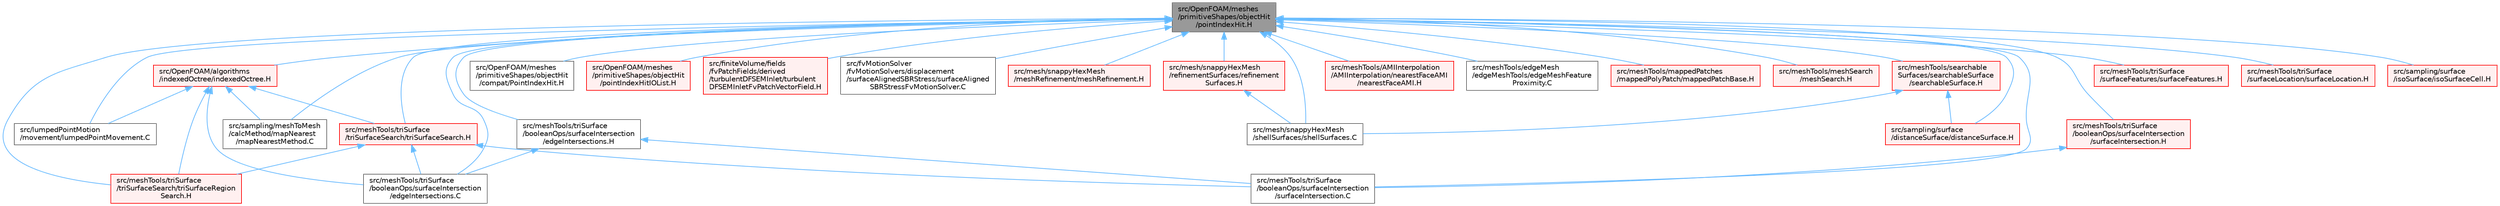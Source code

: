digraph "src/OpenFOAM/meshes/primitiveShapes/objectHit/pointIndexHit.H"
{
 // LATEX_PDF_SIZE
  bgcolor="transparent";
  edge [fontname=Helvetica,fontsize=10,labelfontname=Helvetica,labelfontsize=10];
  node [fontname=Helvetica,fontsize=10,shape=box,height=0.2,width=0.4];
  Node1 [id="Node000001",label="src/OpenFOAM/meshes\l/primitiveShapes/objectHit\l/pointIndexHit.H",height=0.2,width=0.4,color="gray40", fillcolor="grey60", style="filled", fontcolor="black",tooltip=" "];
  Node1 -> Node2 [id="edge1_Node000001_Node000002",dir="back",color="steelblue1",style="solid",tooltip=" "];
  Node2 [id="Node000002",label="src/OpenFOAM/algorithms\l/indexedOctree/indexedOctree.H",height=0.2,width=0.4,color="red", fillcolor="#FFF0F0", style="filled",URL="$indexedOctree_8H.html",tooltip=" "];
  Node2 -> Node41 [id="edge2_Node000002_Node000041",dir="back",color="steelblue1",style="solid",tooltip=" "];
  Node41 [id="Node000041",label="src/lumpedPointMotion\l/movement/lumpedPointMovement.C",height=0.2,width=0.4,color="grey40", fillcolor="white", style="filled",URL="$src_2lumpedPointMotion_2movement_2lumpedPointMovement_8C.html",tooltip=" "];
  Node2 -> Node370 [id="edge3_Node000002_Node000370",dir="back",color="steelblue1",style="solid",tooltip=" "];
  Node370 [id="Node000370",label="src/meshTools/triSurface\l/booleanOps/surfaceIntersection\l/edgeIntersections.C",height=0.2,width=0.4,color="grey40", fillcolor="white", style="filled",URL="$edgeIntersections_8C.html",tooltip=" "];
  Node2 -> Node381 [id="edge4_Node000002_Node000381",dir="back",color="steelblue1",style="solid",tooltip=" "];
  Node381 [id="Node000381",label="src/meshTools/triSurface\l/triSurfaceSearch/triSurfaceRegion\lSearch.H",height=0.2,width=0.4,color="red", fillcolor="#FFF0F0", style="filled",URL="$triSurfaceRegionSearch_8H.html",tooltip=" "];
  Node2 -> Node371 [id="edge5_Node000002_Node000371",dir="back",color="steelblue1",style="solid",tooltip=" "];
  Node371 [id="Node000371",label="src/meshTools/triSurface\l/triSurfaceSearch/triSurfaceSearch.H",height=0.2,width=0.4,color="red", fillcolor="#FFF0F0", style="filled",URL="$triSurfaceSearch_8H.html",tooltip=" "];
  Node371 -> Node370 [id="edge6_Node000371_Node000370",dir="back",color="steelblue1",style="solid",tooltip=" "];
  Node371 -> Node378 [id="edge7_Node000371_Node000378",dir="back",color="steelblue1",style="solid",tooltip=" "];
  Node378 [id="Node000378",label="src/meshTools/triSurface\l/booleanOps/surfaceIntersection\l/surfaceIntersection.C",height=0.2,width=0.4,color="grey40", fillcolor="white", style="filled",URL="$surfaceIntersection_8C.html",tooltip=" "];
  Node371 -> Node381 [id="edge8_Node000371_Node000381",dir="back",color="steelblue1",style="solid",tooltip=" "];
  Node2 -> Node389 [id="edge9_Node000002_Node000389",dir="back",color="steelblue1",style="solid",tooltip=" "];
  Node389 [id="Node000389",label="src/sampling/meshToMesh\l/calcMethod/mapNearest\l/mapNearestMethod.C",height=0.2,width=0.4,color="grey40", fillcolor="white", style="filled",URL="$mapNearestMethod_8C.html",tooltip=" "];
  Node1 -> Node390 [id="edge10_Node000001_Node000390",dir="back",color="steelblue1",style="solid",tooltip=" "];
  Node390 [id="Node000390",label="src/OpenFOAM/meshes\l/primitiveShapes/objectHit\l/compat/PointIndexHit.H",height=0.2,width=0.4,color="grey40", fillcolor="white", style="filled",URL="$PointIndexHit_8H.html",tooltip=" "];
  Node1 -> Node391 [id="edge11_Node000001_Node000391",dir="back",color="steelblue1",style="solid",tooltip=" "];
  Node391 [id="Node000391",label="src/OpenFOAM/meshes\l/primitiveShapes/objectHit\l/pointIndexHitIOList.H",height=0.2,width=0.4,color="red", fillcolor="#FFF0F0", style="filled",URL="$pointIndexHitIOList_8H.html",tooltip=" "];
  Node1 -> Node393 [id="edge12_Node000001_Node000393",dir="back",color="steelblue1",style="solid",tooltip=" "];
  Node393 [id="Node000393",label="src/finiteVolume/fields\l/fvPatchFields/derived\l/turbulentDFSEMInlet/turbulent\lDFSEMInletFvPatchVectorField.H",height=0.2,width=0.4,color="red", fillcolor="#FFF0F0", style="filled",URL="$turbulentDFSEMInletFvPatchVectorField_8H.html",tooltip=" "];
  Node1 -> Node343 [id="edge13_Node000001_Node000343",dir="back",color="steelblue1",style="solid",tooltip=" "];
  Node343 [id="Node000343",label="src/fvMotionSolver\l/fvMotionSolvers/displacement\l/surfaceAlignedSBRStress/surfaceAligned\lSBRStressFvMotionSolver.C",height=0.2,width=0.4,color="grey40", fillcolor="white", style="filled",URL="$surfaceAlignedSBRStressFvMotionSolver_8C.html",tooltip=" "];
  Node1 -> Node41 [id="edge14_Node000001_Node000041",dir="back",color="steelblue1",style="solid",tooltip=" "];
  Node1 -> Node395 [id="edge15_Node000001_Node000395",dir="back",color="steelblue1",style="solid",tooltip=" "];
  Node395 [id="Node000395",label="src/mesh/snappyHexMesh\l/meshRefinement/meshRefinement.H",height=0.2,width=0.4,color="red", fillcolor="#FFF0F0", style="filled",URL="$meshRefinement_8H.html",tooltip=" "];
  Node1 -> Node416 [id="edge16_Node000001_Node000416",dir="back",color="steelblue1",style="solid",tooltip=" "];
  Node416 [id="Node000416",label="src/mesh/snappyHexMesh\l/refinementSurfaces/refinement\lSurfaces.H",height=0.2,width=0.4,color="red", fillcolor="#FFF0F0", style="filled",URL="$refinementSurfaces_8H.html",tooltip=" "];
  Node416 -> Node345 [id="edge17_Node000416_Node000345",dir="back",color="steelblue1",style="solid",tooltip=" "];
  Node345 [id="Node000345",label="src/mesh/snappyHexMesh\l/shellSurfaces/shellSurfaces.C",height=0.2,width=0.4,color="grey40", fillcolor="white", style="filled",URL="$shellSurfaces_8C.html",tooltip=" "];
  Node1 -> Node345 [id="edge18_Node000001_Node000345",dir="back",color="steelblue1",style="solid",tooltip=" "];
  Node1 -> Node302 [id="edge19_Node000001_Node000302",dir="back",color="steelblue1",style="solid",tooltip=" "];
  Node302 [id="Node000302",label="src/meshTools/AMIInterpolation\l/AMIInterpolation/nearestFaceAMI\l/nearestFaceAMI.H",height=0.2,width=0.4,color="red", fillcolor="#FFF0F0", style="filled",URL="$nearestFaceAMI_8H.html",tooltip=" "];
  Node1 -> Node309 [id="edge20_Node000001_Node000309",dir="back",color="steelblue1",style="solid",tooltip=" "];
  Node309 [id="Node000309",label="src/meshTools/edgeMesh\l/edgeMeshTools/edgeMeshFeature\lProximity.C",height=0.2,width=0.4,color="grey40", fillcolor="white", style="filled",URL="$edgeMeshFeatureProximity_8C.html",tooltip=" "];
  Node1 -> Node145 [id="edge21_Node000001_Node000145",dir="back",color="steelblue1",style="solid",tooltip=" "];
  Node145 [id="Node000145",label="src/meshTools/mappedPatches\l/mappedPolyPatch/mappedPatchBase.H",height=0.2,width=0.4,color="red", fillcolor="#FFF0F0", style="filled",URL="$mappedPatchBase_8H.html",tooltip=" "];
  Node1 -> Node417 [id="edge22_Node000001_Node000417",dir="back",color="steelblue1",style="solid",tooltip=" "];
  Node417 [id="Node000417",label="src/meshTools/meshSearch\l/meshSearch.H",height=0.2,width=0.4,color="red", fillcolor="#FFF0F0", style="filled",URL="$meshSearch_8H.html",tooltip=" "];
  Node1 -> Node437 [id="edge23_Node000001_Node000437",dir="back",color="steelblue1",style="solid",tooltip=" "];
  Node437 [id="Node000437",label="src/meshTools/searchable\lSurfaces/searchableSurface\l/searchableSurface.H",height=0.2,width=0.4,color="red", fillcolor="#FFF0F0", style="filled",URL="$searchableSurface_8H.html",tooltip=" "];
  Node437 -> Node345 [id="edge24_Node000437_Node000345",dir="back",color="steelblue1",style="solid",tooltip=" "];
  Node437 -> Node551 [id="edge25_Node000437_Node000551",dir="back",color="steelblue1",style="solid",tooltip=" "];
  Node551 [id="Node000551",label="src/sampling/surface\l/distanceSurface/distanceSurface.H",height=0.2,width=0.4,color="red", fillcolor="#FFF0F0", style="filled",URL="$distanceSurface_8H.html",tooltip=" "];
  Node1 -> Node370 [id="edge26_Node000001_Node000370",dir="back",color="steelblue1",style="solid",tooltip=" "];
  Node1 -> Node557 [id="edge27_Node000001_Node000557",dir="back",color="steelblue1",style="solid",tooltip=" "];
  Node557 [id="Node000557",label="src/meshTools/triSurface\l/booleanOps/surfaceIntersection\l/edgeIntersections.H",height=0.2,width=0.4,color="grey40", fillcolor="white", style="filled",URL="$edgeIntersections_8H.html",tooltip=" "];
  Node557 -> Node370 [id="edge28_Node000557_Node000370",dir="back",color="steelblue1",style="solid",tooltip=" "];
  Node557 -> Node378 [id="edge29_Node000557_Node000378",dir="back",color="steelblue1",style="solid",tooltip=" "];
  Node1 -> Node378 [id="edge30_Node000001_Node000378",dir="back",color="steelblue1",style="solid",tooltip=" "];
  Node1 -> Node558 [id="edge31_Node000001_Node000558",dir="back",color="steelblue1",style="solid",tooltip=" "];
  Node558 [id="Node000558",label="src/meshTools/triSurface\l/booleanOps/surfaceIntersection\l/surfaceIntersection.H",height=0.2,width=0.4,color="red", fillcolor="#FFF0F0", style="filled",URL="$surfaceIntersection_8H.html",tooltip=" "];
  Node558 -> Node378 [id="edge32_Node000558_Node000378",dir="back",color="steelblue1",style="solid",tooltip=" "];
  Node1 -> Node563 [id="edge33_Node000001_Node000563",dir="back",color="steelblue1",style="solid",tooltip=" "];
  Node563 [id="Node000563",label="src/meshTools/triSurface\l/surfaceFeatures/surfaceFeatures.H",height=0.2,width=0.4,color="red", fillcolor="#FFF0F0", style="filled",URL="$surfaceFeatures_8H.html",tooltip=" "];
  Node1 -> Node568 [id="edge34_Node000001_Node000568",dir="back",color="steelblue1",style="solid",tooltip=" "];
  Node568 [id="Node000568",label="src/meshTools/triSurface\l/surfaceLocation/surfaceLocation.H",height=0.2,width=0.4,color="red", fillcolor="#FFF0F0", style="filled",URL="$surfaceLocation_8H.html",tooltip=" "];
  Node1 -> Node381 [id="edge35_Node000001_Node000381",dir="back",color="steelblue1",style="solid",tooltip=" "];
  Node1 -> Node371 [id="edge36_Node000001_Node000371",dir="back",color="steelblue1",style="solid",tooltip=" "];
  Node1 -> Node389 [id="edge37_Node000001_Node000389",dir="back",color="steelblue1",style="solid",tooltip=" "];
  Node1 -> Node551 [id="edge38_Node000001_Node000551",dir="back",color="steelblue1",style="solid",tooltip=" "];
  Node1 -> Node577 [id="edge39_Node000001_Node000577",dir="back",color="steelblue1",style="solid",tooltip=" "];
  Node577 [id="Node000577",label="src/sampling/surface\l/isoSurface/isoSurfaceCell.H",height=0.2,width=0.4,color="red", fillcolor="#FFF0F0", style="filled",URL="$isoSurfaceCell_8H.html",tooltip=" "];
}
